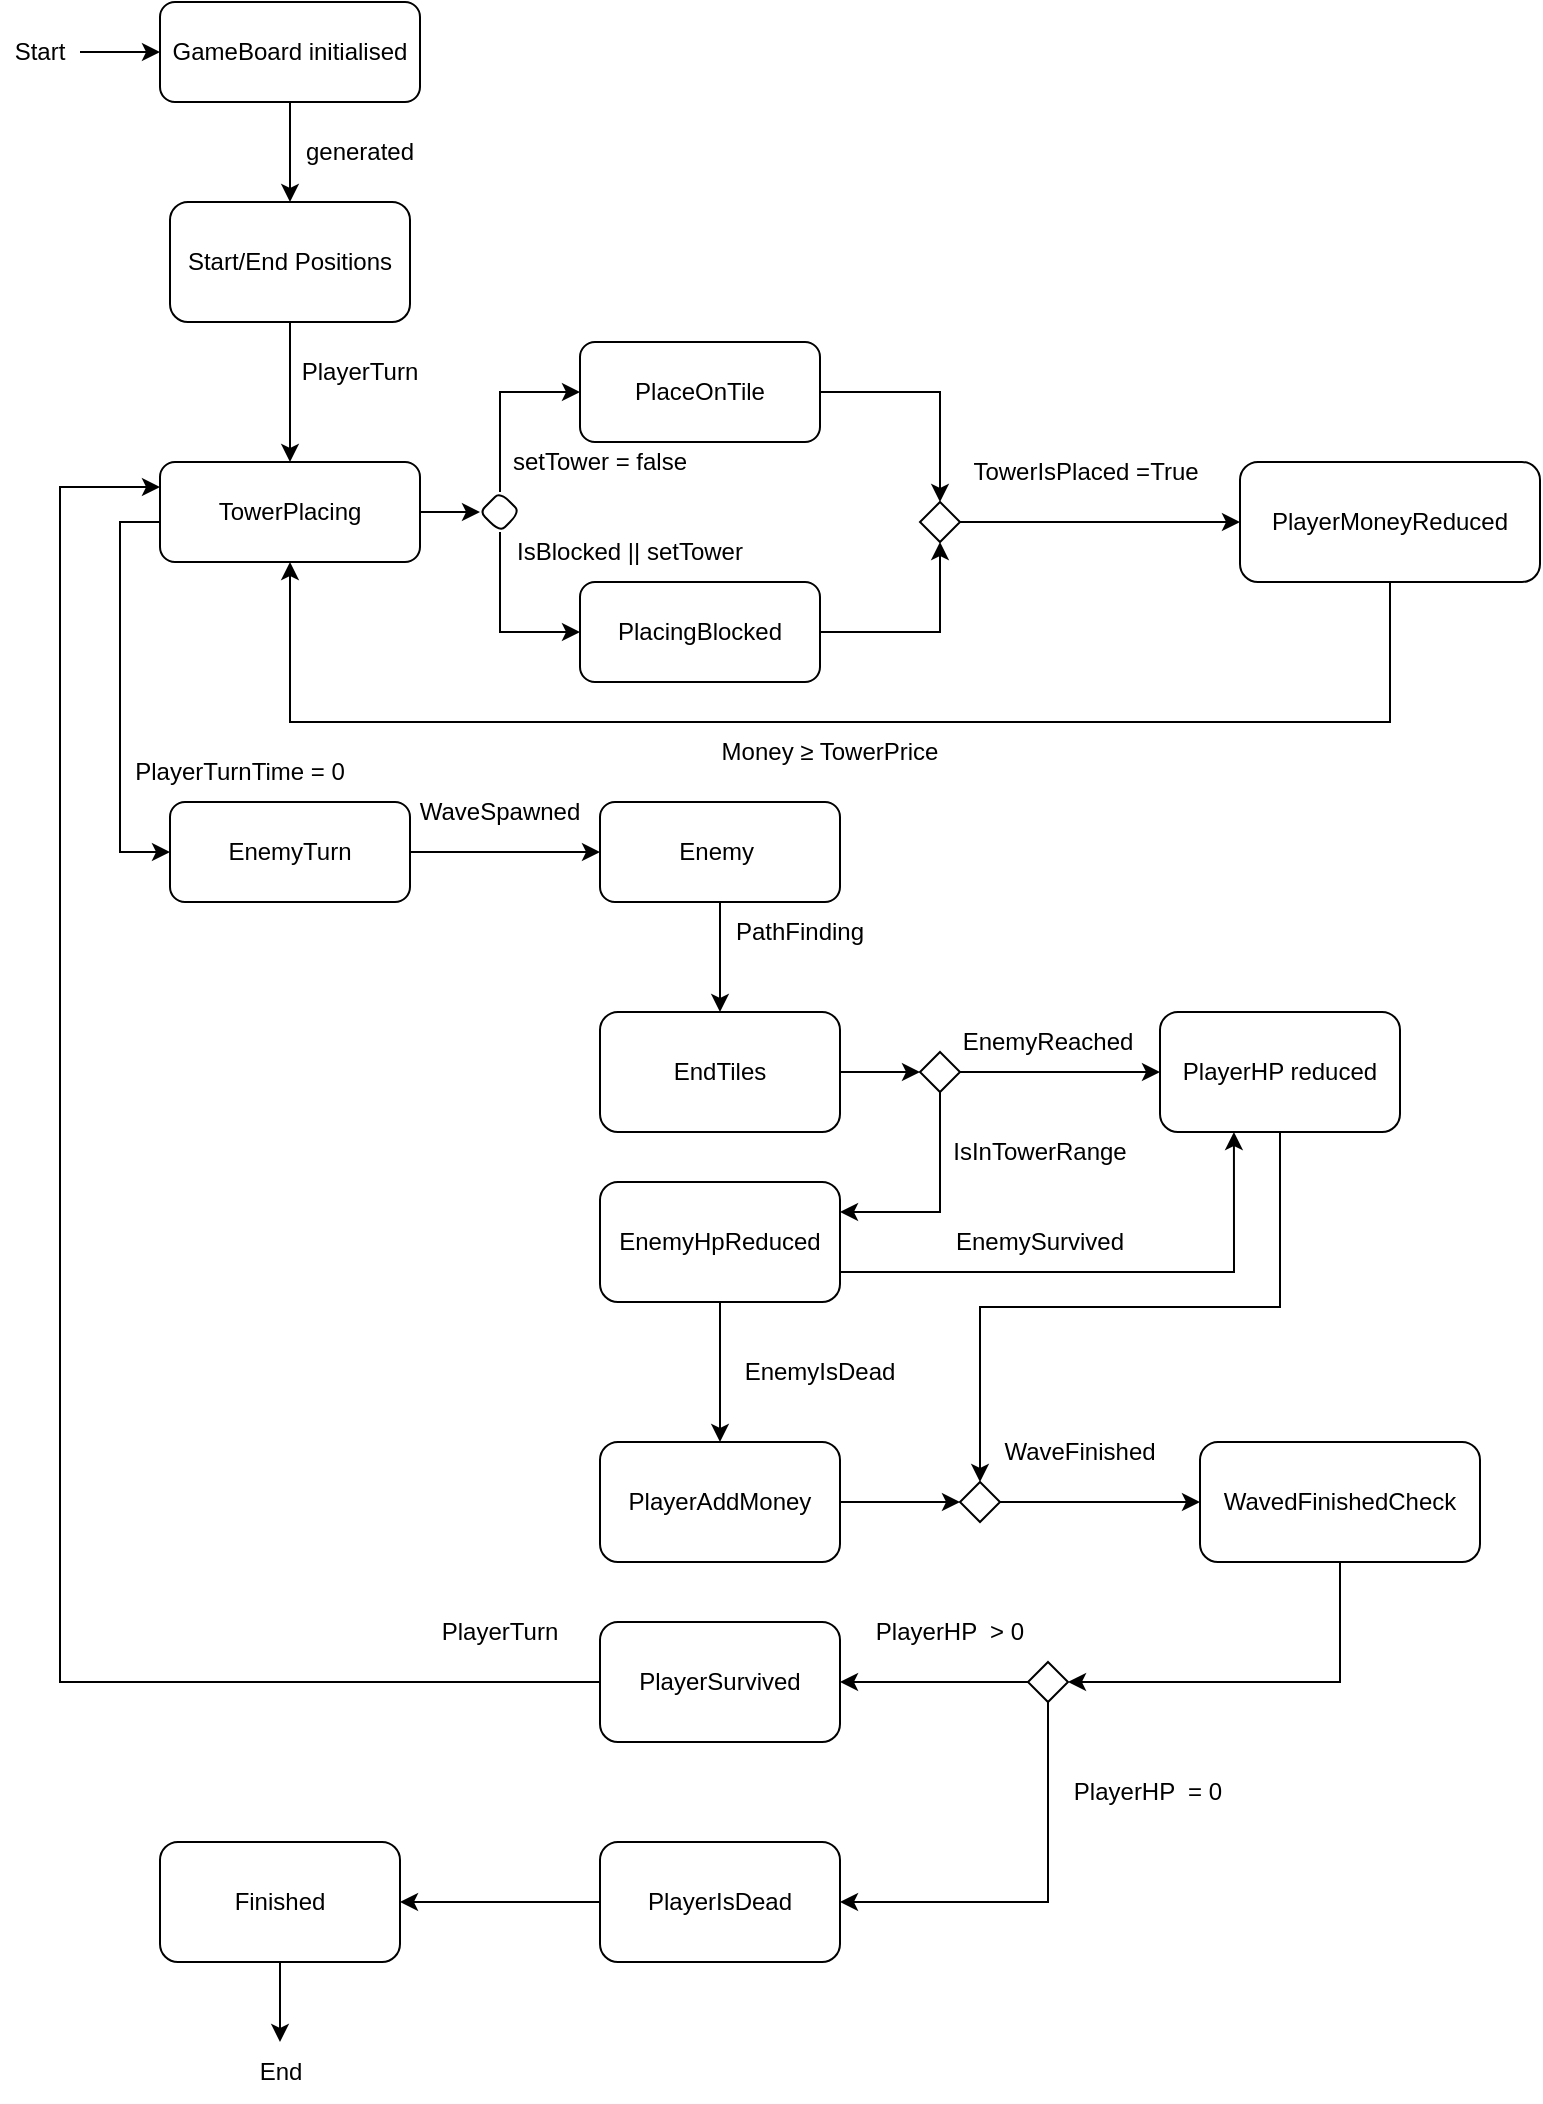 <mxfile version="20.5.3" type="github">
  <diagram id="4zEKoaxB69aD0g0_T0fx" name="Page-1">
    <mxGraphModel dx="2532" dy="1262" grid="1" gridSize="10" guides="1" tooltips="1" connect="1" arrows="1" fold="1" page="1" pageScale="1" pageWidth="827" pageHeight="1169" math="0" shadow="0">
      <root>
        <mxCell id="0" />
        <mxCell id="1" parent="0" />
        <mxCell id="R-Y8MWszhzgwBkSyDQ3W-48" style="edgeStyle=orthogonalEdgeStyle;rounded=0;orthogonalLoop=1;jettySize=auto;html=1;exitX=0.5;exitY=1;exitDx=0;exitDy=0;" edge="1" parent="1" source="R-Y8MWszhzgwBkSyDQ3W-2" target="R-Y8MWszhzgwBkSyDQ3W-9">
          <mxGeometry relative="1" as="geometry" />
        </mxCell>
        <mxCell id="R-Y8MWszhzgwBkSyDQ3W-2" value="GameBoard initialised" style="rounded=1;whiteSpace=wrap;html=1;" vertex="1" parent="1">
          <mxGeometry x="110" y="40" width="130" height="50" as="geometry" />
        </mxCell>
        <mxCell id="R-Y8MWszhzgwBkSyDQ3W-101" style="edgeStyle=orthogonalEdgeStyle;rounded=0;orthogonalLoop=1;jettySize=auto;html=1;exitX=1;exitY=0.5;exitDx=0;exitDy=0;entryX=0;entryY=0.5;entryDx=0;entryDy=0;" edge="1" parent="1" source="R-Y8MWszhzgwBkSyDQ3W-5" target="R-Y8MWszhzgwBkSyDQ3W-7">
          <mxGeometry relative="1" as="geometry" />
        </mxCell>
        <mxCell id="R-Y8MWszhzgwBkSyDQ3W-5" value="EnemyTurn" style="rounded=1;whiteSpace=wrap;html=1;" vertex="1" parent="1">
          <mxGeometry x="115" y="440" width="120" height="50" as="geometry" />
        </mxCell>
        <mxCell id="R-Y8MWszhzgwBkSyDQ3W-33" style="edgeStyle=orthogonalEdgeStyle;rounded=0;orthogonalLoop=1;jettySize=auto;html=1;exitX=1;exitY=0.5;exitDx=0;exitDy=0;entryX=0;entryY=0.5;entryDx=0;entryDy=0;" edge="1" parent="1" source="R-Y8MWszhzgwBkSyDQ3W-6" target="R-Y8MWszhzgwBkSyDQ3W-31">
          <mxGeometry relative="1" as="geometry" />
        </mxCell>
        <mxCell id="R-Y8MWszhzgwBkSyDQ3W-70" style="edgeStyle=orthogonalEdgeStyle;rounded=0;orthogonalLoop=1;jettySize=auto;html=1;exitX=0;exitY=0.5;exitDx=0;exitDy=0;entryX=0;entryY=0.5;entryDx=0;entryDy=0;" edge="1" parent="1" source="R-Y8MWszhzgwBkSyDQ3W-6" target="R-Y8MWszhzgwBkSyDQ3W-5">
          <mxGeometry relative="1" as="geometry">
            <Array as="points">
              <mxPoint x="110" y="300" />
              <mxPoint x="90" y="300" />
              <mxPoint x="90" y="465" />
            </Array>
          </mxGeometry>
        </mxCell>
        <mxCell id="R-Y8MWszhzgwBkSyDQ3W-6" value="TowerPlacing" style="rounded=1;whiteSpace=wrap;html=1;" vertex="1" parent="1">
          <mxGeometry x="110" y="270" width="130" height="50" as="geometry" />
        </mxCell>
        <mxCell id="R-Y8MWszhzgwBkSyDQ3W-14" value="" style="edgeStyle=orthogonalEdgeStyle;rounded=0;orthogonalLoop=1;jettySize=auto;html=1;" edge="1" parent="1" source="R-Y8MWszhzgwBkSyDQ3W-7" target="R-Y8MWszhzgwBkSyDQ3W-8">
          <mxGeometry relative="1" as="geometry" />
        </mxCell>
        <mxCell id="R-Y8MWszhzgwBkSyDQ3W-7" value="Enemy&amp;nbsp;" style="rounded=1;whiteSpace=wrap;html=1;" vertex="1" parent="1">
          <mxGeometry x="330" y="440" width="120" height="50" as="geometry" />
        </mxCell>
        <mxCell id="R-Y8MWszhzgwBkSyDQ3W-88" style="edgeStyle=orthogonalEdgeStyle;rounded=0;orthogonalLoop=1;jettySize=auto;html=1;exitX=1;exitY=0.5;exitDx=0;exitDy=0;entryX=0;entryY=0.5;entryDx=0;entryDy=0;" edge="1" parent="1" source="R-Y8MWszhzgwBkSyDQ3W-8" target="R-Y8MWszhzgwBkSyDQ3W-87">
          <mxGeometry relative="1" as="geometry" />
        </mxCell>
        <mxCell id="R-Y8MWszhzgwBkSyDQ3W-8" value="EndTiles" style="rounded=1;whiteSpace=wrap;html=1;" vertex="1" parent="1">
          <mxGeometry x="330" y="545" width="120" height="60" as="geometry" />
        </mxCell>
        <mxCell id="R-Y8MWszhzgwBkSyDQ3W-49" style="edgeStyle=orthogonalEdgeStyle;rounded=0;orthogonalLoop=1;jettySize=auto;html=1;exitX=0.5;exitY=1;exitDx=0;exitDy=0;" edge="1" parent="1" source="R-Y8MWszhzgwBkSyDQ3W-9" target="R-Y8MWszhzgwBkSyDQ3W-6">
          <mxGeometry relative="1" as="geometry" />
        </mxCell>
        <mxCell id="R-Y8MWszhzgwBkSyDQ3W-9" value="Start/End Positions" style="rounded=1;whiteSpace=wrap;html=1;" vertex="1" parent="1">
          <mxGeometry x="115" y="140" width="120" height="60" as="geometry" />
        </mxCell>
        <mxCell id="R-Y8MWszhzgwBkSyDQ3W-13" style="edgeStyle=orthogonalEdgeStyle;rounded=0;orthogonalLoop=1;jettySize=auto;html=1;exitX=1;exitY=0.5;exitDx=0;exitDy=0;entryX=0;entryY=0.5;entryDx=0;entryDy=0;" edge="1" parent="1" source="R-Y8MWszhzgwBkSyDQ3W-12" target="R-Y8MWszhzgwBkSyDQ3W-2">
          <mxGeometry relative="1" as="geometry" />
        </mxCell>
        <mxCell id="R-Y8MWszhzgwBkSyDQ3W-12" value="Start" style="text;html=1;strokeColor=none;fillColor=none;align=center;verticalAlign=middle;whiteSpace=wrap;rounded=0;" vertex="1" parent="1">
          <mxGeometry x="30" y="50" width="40" height="30" as="geometry" />
        </mxCell>
        <mxCell id="R-Y8MWszhzgwBkSyDQ3W-120" style="edgeStyle=orthogonalEdgeStyle;rounded=0;orthogonalLoop=1;jettySize=auto;html=1;exitX=1;exitY=0.5;exitDx=0;exitDy=0;entryX=0;entryY=0.5;entryDx=0;entryDy=0;" edge="1" parent="1" source="R-Y8MWszhzgwBkSyDQ3W-17" target="R-Y8MWszhzgwBkSyDQ3W-119">
          <mxGeometry relative="1" as="geometry" />
        </mxCell>
        <mxCell id="R-Y8MWszhzgwBkSyDQ3W-17" value="PlayerAddMoney" style="rounded=1;whiteSpace=wrap;html=1;" vertex="1" parent="1">
          <mxGeometry x="330" y="760" width="120" height="60" as="geometry" />
        </mxCell>
        <mxCell id="R-Y8MWszhzgwBkSyDQ3W-121" style="edgeStyle=orthogonalEdgeStyle;rounded=0;orthogonalLoop=1;jettySize=auto;html=1;exitX=0.5;exitY=1;exitDx=0;exitDy=0;entryX=0.5;entryY=0;entryDx=0;entryDy=0;" edge="1" parent="1" source="R-Y8MWszhzgwBkSyDQ3W-19" target="R-Y8MWszhzgwBkSyDQ3W-119">
          <mxGeometry relative="1" as="geometry" />
        </mxCell>
        <mxCell id="R-Y8MWszhzgwBkSyDQ3W-19" value="PlayerHP reduced" style="rounded=1;whiteSpace=wrap;html=1;" vertex="1" parent="1">
          <mxGeometry x="610" y="545" width="120" height="60" as="geometry" />
        </mxCell>
        <mxCell id="R-Y8MWszhzgwBkSyDQ3W-132" style="edgeStyle=orthogonalEdgeStyle;rounded=0;orthogonalLoop=1;jettySize=auto;html=1;exitX=0;exitY=0.5;exitDx=0;exitDy=0;entryX=1;entryY=0.5;entryDx=0;entryDy=0;" edge="1" parent="1" source="R-Y8MWszhzgwBkSyDQ3W-23" target="R-Y8MWszhzgwBkSyDQ3W-53">
          <mxGeometry relative="1" as="geometry" />
        </mxCell>
        <mxCell id="R-Y8MWszhzgwBkSyDQ3W-23" value="PlayerIsDead" style="rounded=1;whiteSpace=wrap;html=1;" vertex="1" parent="1">
          <mxGeometry x="330" y="960" width="120" height="60" as="geometry" />
        </mxCell>
        <mxCell id="R-Y8MWszhzgwBkSyDQ3W-26" value="PlayerTurn" style="text;html=1;strokeColor=none;fillColor=none;align=center;verticalAlign=middle;whiteSpace=wrap;rounded=0;" vertex="1" parent="1">
          <mxGeometry x="180" y="210" width="60" height="30" as="geometry" />
        </mxCell>
        <mxCell id="R-Y8MWszhzgwBkSyDQ3W-28" value="Money ≥ TowerPrice" style="text;html=1;strokeColor=none;fillColor=none;align=center;verticalAlign=middle;whiteSpace=wrap;rounded=0;" vertex="1" parent="1">
          <mxGeometry x="380" y="400" width="130" height="30" as="geometry" />
        </mxCell>
        <mxCell id="R-Y8MWszhzgwBkSyDQ3W-63" style="edgeStyle=orthogonalEdgeStyle;rounded=0;orthogonalLoop=1;jettySize=auto;html=1;exitX=1;exitY=0.5;exitDx=0;exitDy=0;entryX=0.5;entryY=0;entryDx=0;entryDy=0;" edge="1" parent="1" source="R-Y8MWszhzgwBkSyDQ3W-30" target="R-Y8MWszhzgwBkSyDQ3W-62">
          <mxGeometry relative="1" as="geometry" />
        </mxCell>
        <mxCell id="R-Y8MWszhzgwBkSyDQ3W-30" value="PlaceOnTile" style="rounded=1;whiteSpace=wrap;html=1;" vertex="1" parent="1">
          <mxGeometry x="320" y="210" width="120" height="50" as="geometry" />
        </mxCell>
        <mxCell id="R-Y8MWszhzgwBkSyDQ3W-34" style="edgeStyle=orthogonalEdgeStyle;rounded=0;orthogonalLoop=1;jettySize=auto;html=1;exitX=0.5;exitY=0;exitDx=0;exitDy=0;entryX=0;entryY=0.5;entryDx=0;entryDy=0;" edge="1" parent="1" source="R-Y8MWszhzgwBkSyDQ3W-31" target="R-Y8MWszhzgwBkSyDQ3W-30">
          <mxGeometry relative="1" as="geometry" />
        </mxCell>
        <mxCell id="R-Y8MWszhzgwBkSyDQ3W-37" style="edgeStyle=orthogonalEdgeStyle;rounded=0;orthogonalLoop=1;jettySize=auto;html=1;exitX=0.5;exitY=1;exitDx=0;exitDy=0;entryX=0;entryY=0.5;entryDx=0;entryDy=0;" edge="1" parent="1" source="R-Y8MWszhzgwBkSyDQ3W-31" target="R-Y8MWszhzgwBkSyDQ3W-36">
          <mxGeometry relative="1" as="geometry" />
        </mxCell>
        <mxCell id="R-Y8MWszhzgwBkSyDQ3W-31" value="" style="rhombus;whiteSpace=wrap;html=1;rounded=1;" vertex="1" parent="1">
          <mxGeometry x="270" y="285" width="20" height="20" as="geometry" />
        </mxCell>
        <mxCell id="R-Y8MWszhzgwBkSyDQ3W-35" value="setTower = false" style="text;html=1;strokeColor=none;fillColor=none;align=center;verticalAlign=middle;whiteSpace=wrap;rounded=0;" vertex="1" parent="1">
          <mxGeometry x="280" y="255" width="100" height="30" as="geometry" />
        </mxCell>
        <mxCell id="R-Y8MWszhzgwBkSyDQ3W-64" style="edgeStyle=orthogonalEdgeStyle;rounded=0;orthogonalLoop=1;jettySize=auto;html=1;exitX=1;exitY=0.5;exitDx=0;exitDy=0;entryX=0.5;entryY=1;entryDx=0;entryDy=0;" edge="1" parent="1" source="R-Y8MWszhzgwBkSyDQ3W-36" target="R-Y8MWszhzgwBkSyDQ3W-62">
          <mxGeometry relative="1" as="geometry" />
        </mxCell>
        <mxCell id="R-Y8MWszhzgwBkSyDQ3W-36" value="PlacingBlocked" style="rounded=1;whiteSpace=wrap;html=1;" vertex="1" parent="1">
          <mxGeometry x="320" y="330" width="120" height="50" as="geometry" />
        </mxCell>
        <mxCell id="R-Y8MWszhzgwBkSyDQ3W-38" value="IsBlocked || setTower" style="text;html=1;strokeColor=none;fillColor=none;align=center;verticalAlign=middle;whiteSpace=wrap;rounded=0;" vertex="1" parent="1">
          <mxGeometry x="280" y="300" width="130" height="30" as="geometry" />
        </mxCell>
        <mxCell id="R-Y8MWszhzgwBkSyDQ3W-44" value="WaveSpawned" style="text;html=1;strokeColor=none;fillColor=none;align=center;verticalAlign=middle;whiteSpace=wrap;rounded=0;" vertex="1" parent="1">
          <mxGeometry x="250" y="430" width="60" height="30" as="geometry" />
        </mxCell>
        <mxCell id="R-Y8MWszhzgwBkSyDQ3W-142" style="edgeStyle=orthogonalEdgeStyle;rounded=0;orthogonalLoop=1;jettySize=auto;html=1;exitX=0.5;exitY=1;exitDx=0;exitDy=0;" edge="1" parent="1" source="R-Y8MWszhzgwBkSyDQ3W-53" target="R-Y8MWszhzgwBkSyDQ3W-141">
          <mxGeometry relative="1" as="geometry" />
        </mxCell>
        <mxCell id="R-Y8MWszhzgwBkSyDQ3W-53" value="Finished" style="rounded=1;whiteSpace=wrap;html=1;" vertex="1" parent="1">
          <mxGeometry x="110" y="960" width="120" height="60" as="geometry" />
        </mxCell>
        <mxCell id="R-Y8MWszhzgwBkSyDQ3W-60" value="generated" style="text;html=1;strokeColor=none;fillColor=none;align=center;verticalAlign=middle;whiteSpace=wrap;rounded=0;" vertex="1" parent="1">
          <mxGeometry x="180" y="100" width="60" height="30" as="geometry" />
        </mxCell>
        <mxCell id="R-Y8MWszhzgwBkSyDQ3W-67" style="edgeStyle=orthogonalEdgeStyle;rounded=0;orthogonalLoop=1;jettySize=auto;html=1;exitX=1;exitY=0.5;exitDx=0;exitDy=0;entryX=0;entryY=0.5;entryDx=0;entryDy=0;" edge="1" parent="1" source="R-Y8MWszhzgwBkSyDQ3W-62" target="R-Y8MWszhzgwBkSyDQ3W-65">
          <mxGeometry relative="1" as="geometry" />
        </mxCell>
        <mxCell id="R-Y8MWszhzgwBkSyDQ3W-62" value="" style="rhombus;whiteSpace=wrap;html=1;" vertex="1" parent="1">
          <mxGeometry x="490" y="290" width="20" height="20" as="geometry" />
        </mxCell>
        <mxCell id="R-Y8MWszhzgwBkSyDQ3W-69" style="edgeStyle=orthogonalEdgeStyle;rounded=0;orthogonalLoop=1;jettySize=auto;html=1;exitX=0.5;exitY=1;exitDx=0;exitDy=0;entryX=0.5;entryY=1;entryDx=0;entryDy=0;" edge="1" parent="1" source="R-Y8MWszhzgwBkSyDQ3W-65" target="R-Y8MWszhzgwBkSyDQ3W-6">
          <mxGeometry relative="1" as="geometry">
            <Array as="points">
              <mxPoint x="725" y="400" />
              <mxPoint x="175" y="400" />
            </Array>
          </mxGeometry>
        </mxCell>
        <mxCell id="R-Y8MWszhzgwBkSyDQ3W-65" value="PlayerMoneyReduced" style="rounded=1;whiteSpace=wrap;html=1;" vertex="1" parent="1">
          <mxGeometry x="650" y="270" width="150" height="60" as="geometry" />
        </mxCell>
        <mxCell id="R-Y8MWszhzgwBkSyDQ3W-68" value="TowerIsPlaced =True" style="text;html=1;strokeColor=none;fillColor=none;align=center;verticalAlign=middle;whiteSpace=wrap;rounded=0;" vertex="1" parent="1">
          <mxGeometry x="510" y="260" width="126" height="30" as="geometry" />
        </mxCell>
        <mxCell id="R-Y8MWszhzgwBkSyDQ3W-71" value="PlayerTurnTime = 0" style="text;html=1;strokeColor=none;fillColor=none;align=center;verticalAlign=middle;whiteSpace=wrap;rounded=0;" vertex="1" parent="1">
          <mxGeometry x="90" y="410" width="120" height="30" as="geometry" />
        </mxCell>
        <mxCell id="R-Y8MWszhzgwBkSyDQ3W-72" value="PathFinding" style="text;html=1;strokeColor=none;fillColor=none;align=center;verticalAlign=middle;whiteSpace=wrap;rounded=0;" vertex="1" parent="1">
          <mxGeometry x="400" y="490" width="60" height="30" as="geometry" />
        </mxCell>
        <mxCell id="R-Y8MWszhzgwBkSyDQ3W-75" value="EnemyReached" style="text;html=1;strokeColor=none;fillColor=none;align=center;verticalAlign=middle;whiteSpace=wrap;rounded=0;" vertex="1" parent="1">
          <mxGeometry x="524" y="545" width="60" height="30" as="geometry" />
        </mxCell>
        <mxCell id="R-Y8MWszhzgwBkSyDQ3W-93" style="edgeStyle=orthogonalEdgeStyle;rounded=0;orthogonalLoop=1;jettySize=auto;html=1;exitX=1;exitY=0.75;exitDx=0;exitDy=0;entryX=0.308;entryY=1;entryDx=0;entryDy=0;entryPerimeter=0;" edge="1" parent="1" source="R-Y8MWszhzgwBkSyDQ3W-85" target="R-Y8MWszhzgwBkSyDQ3W-19">
          <mxGeometry relative="1" as="geometry" />
        </mxCell>
        <mxCell id="R-Y8MWszhzgwBkSyDQ3W-96" style="edgeStyle=orthogonalEdgeStyle;rounded=0;orthogonalLoop=1;jettySize=auto;html=1;exitX=0.5;exitY=1;exitDx=0;exitDy=0;" edge="1" parent="1" source="R-Y8MWszhzgwBkSyDQ3W-85" target="R-Y8MWszhzgwBkSyDQ3W-17">
          <mxGeometry relative="1" as="geometry" />
        </mxCell>
        <mxCell id="R-Y8MWszhzgwBkSyDQ3W-85" value="EnemyHpReduced" style="rounded=1;whiteSpace=wrap;html=1;" vertex="1" parent="1">
          <mxGeometry x="330" y="630" width="120" height="60" as="geometry" />
        </mxCell>
        <mxCell id="R-Y8MWszhzgwBkSyDQ3W-90" style="edgeStyle=orthogonalEdgeStyle;rounded=0;orthogonalLoop=1;jettySize=auto;html=1;exitX=1;exitY=0.5;exitDx=0;exitDy=0;entryX=0;entryY=0.5;entryDx=0;entryDy=0;" edge="1" parent="1" source="R-Y8MWszhzgwBkSyDQ3W-87" target="R-Y8MWszhzgwBkSyDQ3W-19">
          <mxGeometry relative="1" as="geometry" />
        </mxCell>
        <mxCell id="R-Y8MWszhzgwBkSyDQ3W-91" style="edgeStyle=orthogonalEdgeStyle;rounded=0;orthogonalLoop=1;jettySize=auto;html=1;exitX=0.5;exitY=1;exitDx=0;exitDy=0;entryX=1;entryY=0.25;entryDx=0;entryDy=0;" edge="1" parent="1" source="R-Y8MWszhzgwBkSyDQ3W-87" target="R-Y8MWszhzgwBkSyDQ3W-85">
          <mxGeometry relative="1" as="geometry" />
        </mxCell>
        <mxCell id="R-Y8MWszhzgwBkSyDQ3W-87" value="" style="rhombus;whiteSpace=wrap;html=1;" vertex="1" parent="1">
          <mxGeometry x="490" y="565" width="20" height="20" as="geometry" />
        </mxCell>
        <mxCell id="R-Y8MWszhzgwBkSyDQ3W-92" value="IsInTowerRange" style="text;html=1;strokeColor=none;fillColor=none;align=center;verticalAlign=middle;whiteSpace=wrap;rounded=0;" vertex="1" parent="1">
          <mxGeometry x="520" y="600" width="60" height="30" as="geometry" />
        </mxCell>
        <mxCell id="R-Y8MWszhzgwBkSyDQ3W-94" value="EnemyIsDead" style="text;html=1;strokeColor=none;fillColor=none;align=center;verticalAlign=middle;whiteSpace=wrap;rounded=0;" vertex="1" parent="1">
          <mxGeometry x="410" y="710" width="60" height="30" as="geometry" />
        </mxCell>
        <mxCell id="R-Y8MWszhzgwBkSyDQ3W-97" value="EnemySurvived" style="text;html=1;strokeColor=none;fillColor=none;align=center;verticalAlign=middle;whiteSpace=wrap;rounded=0;" vertex="1" parent="1">
          <mxGeometry x="520" y="645" width="60" height="30" as="geometry" />
        </mxCell>
        <mxCell id="R-Y8MWszhzgwBkSyDQ3W-114" style="edgeStyle=orthogonalEdgeStyle;rounded=0;orthogonalLoop=1;jettySize=auto;html=1;exitX=0.5;exitY=1;exitDx=0;exitDy=0;entryX=1;entryY=0.5;entryDx=0;entryDy=0;" edge="1" parent="1" source="R-Y8MWszhzgwBkSyDQ3W-103" target="R-Y8MWszhzgwBkSyDQ3W-109">
          <mxGeometry relative="1" as="geometry" />
        </mxCell>
        <mxCell id="R-Y8MWszhzgwBkSyDQ3W-103" value="WavedFinishedCheck" style="rounded=1;whiteSpace=wrap;html=1;" vertex="1" parent="1">
          <mxGeometry x="630" y="760" width="140" height="60" as="geometry" />
        </mxCell>
        <mxCell id="R-Y8MWszhzgwBkSyDQ3W-125" style="edgeStyle=orthogonalEdgeStyle;rounded=0;orthogonalLoop=1;jettySize=auto;html=1;exitX=0.5;exitY=1;exitDx=0;exitDy=0;entryX=1;entryY=0.5;entryDx=0;entryDy=0;" edge="1" parent="1" source="R-Y8MWszhzgwBkSyDQ3W-109" target="R-Y8MWszhzgwBkSyDQ3W-23">
          <mxGeometry relative="1" as="geometry" />
        </mxCell>
        <mxCell id="R-Y8MWszhzgwBkSyDQ3W-133" style="edgeStyle=orthogonalEdgeStyle;rounded=0;orthogonalLoop=1;jettySize=auto;html=1;exitX=0;exitY=0.5;exitDx=0;exitDy=0;" edge="1" parent="1" source="R-Y8MWszhzgwBkSyDQ3W-109" target="R-Y8MWszhzgwBkSyDQ3W-131">
          <mxGeometry relative="1" as="geometry" />
        </mxCell>
        <mxCell id="R-Y8MWszhzgwBkSyDQ3W-109" value="" style="rhombus;whiteSpace=wrap;html=1;" vertex="1" parent="1">
          <mxGeometry x="544" y="870" width="20" height="20" as="geometry" />
        </mxCell>
        <mxCell id="R-Y8MWszhzgwBkSyDQ3W-117" value="PlayerHP &amp;nbsp;= 0" style="text;html=1;strokeColor=none;fillColor=none;align=center;verticalAlign=middle;whiteSpace=wrap;rounded=0;" vertex="1" parent="1">
          <mxGeometry x="564" y="920" width="80" height="30" as="geometry" />
        </mxCell>
        <mxCell id="R-Y8MWszhzgwBkSyDQ3W-122" style="edgeStyle=orthogonalEdgeStyle;rounded=0;orthogonalLoop=1;jettySize=auto;html=1;exitX=1;exitY=0.5;exitDx=0;exitDy=0;entryX=0;entryY=0.5;entryDx=0;entryDy=0;" edge="1" parent="1" source="R-Y8MWszhzgwBkSyDQ3W-119" target="R-Y8MWszhzgwBkSyDQ3W-103">
          <mxGeometry relative="1" as="geometry" />
        </mxCell>
        <mxCell id="R-Y8MWszhzgwBkSyDQ3W-119" value="" style="rhombus;whiteSpace=wrap;html=1;" vertex="1" parent="1">
          <mxGeometry x="510" y="780" width="20" height="20" as="geometry" />
        </mxCell>
        <mxCell id="R-Y8MWszhzgwBkSyDQ3W-123" value="WaveFinished" style="text;html=1;strokeColor=none;fillColor=none;align=center;verticalAlign=middle;whiteSpace=wrap;rounded=0;" vertex="1" parent="1">
          <mxGeometry x="540" y="750" width="60" height="30" as="geometry" />
        </mxCell>
        <mxCell id="R-Y8MWszhzgwBkSyDQ3W-139" style="edgeStyle=orthogonalEdgeStyle;rounded=0;orthogonalLoop=1;jettySize=auto;html=1;exitX=0;exitY=0.5;exitDx=0;exitDy=0;entryX=0;entryY=0.25;entryDx=0;entryDy=0;" edge="1" parent="1" source="R-Y8MWszhzgwBkSyDQ3W-131" target="R-Y8MWszhzgwBkSyDQ3W-6">
          <mxGeometry relative="1" as="geometry">
            <Array as="points">
              <mxPoint x="60" y="880" />
              <mxPoint x="60" y="283" />
            </Array>
          </mxGeometry>
        </mxCell>
        <mxCell id="R-Y8MWszhzgwBkSyDQ3W-131" value="PlayerSurvived" style="rounded=1;whiteSpace=wrap;html=1;" vertex="1" parent="1">
          <mxGeometry x="330" y="850" width="120" height="60" as="geometry" />
        </mxCell>
        <mxCell id="R-Y8MWszhzgwBkSyDQ3W-134" value="PlayerHP &amp;nbsp;&amp;gt; 0" style="text;html=1;strokeColor=none;fillColor=none;align=center;verticalAlign=middle;whiteSpace=wrap;rounded=0;" vertex="1" parent="1">
          <mxGeometry x="460" y="840" width="90" height="30" as="geometry" />
        </mxCell>
        <mxCell id="R-Y8MWszhzgwBkSyDQ3W-140" value="PlayerTurn" style="text;html=1;strokeColor=none;fillColor=none;align=center;verticalAlign=middle;whiteSpace=wrap;rounded=0;" vertex="1" parent="1">
          <mxGeometry x="250" y="840" width="60" height="30" as="geometry" />
        </mxCell>
        <mxCell id="R-Y8MWszhzgwBkSyDQ3W-141" value="End" style="text;html=1;align=center;verticalAlign=middle;resizable=0;points=[];autosize=1;strokeColor=none;fillColor=none;" vertex="1" parent="1">
          <mxGeometry x="150" y="1060" width="40" height="30" as="geometry" />
        </mxCell>
      </root>
    </mxGraphModel>
  </diagram>
</mxfile>
